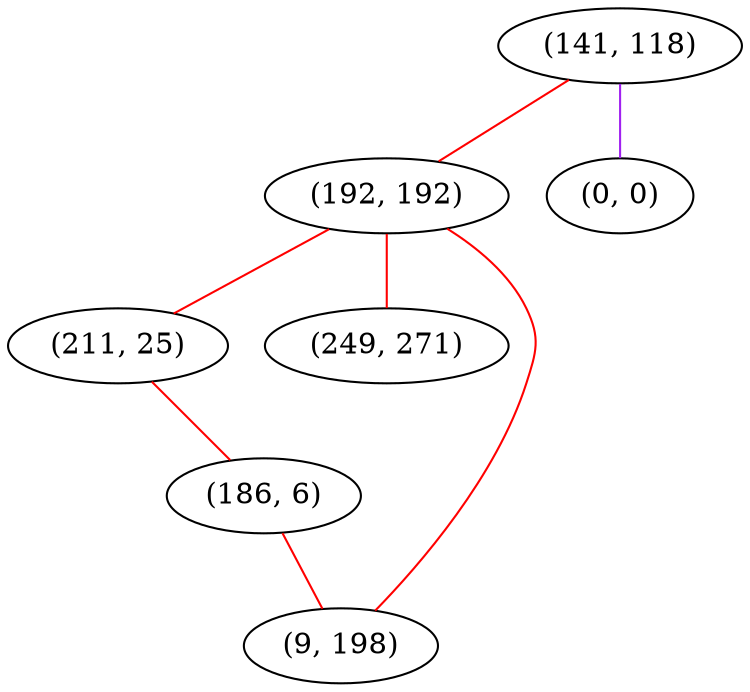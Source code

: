 graph "" {
"(141, 118)";
"(192, 192)";
"(0, 0)";
"(211, 25)";
"(249, 271)";
"(186, 6)";
"(9, 198)";
"(141, 118)" -- "(192, 192)"  [color=red, key=0, weight=1];
"(141, 118)" -- "(0, 0)"  [color=purple, key=0, weight=4];
"(192, 192)" -- "(211, 25)"  [color=red, key=0, weight=1];
"(192, 192)" -- "(9, 198)"  [color=red, key=0, weight=1];
"(192, 192)" -- "(249, 271)"  [color=red, key=0, weight=1];
"(211, 25)" -- "(186, 6)"  [color=red, key=0, weight=1];
"(186, 6)" -- "(9, 198)"  [color=red, key=0, weight=1];
}
